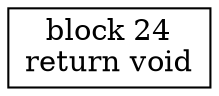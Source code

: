 digraph "Object()" {
size = "11,7.5";
codeblock_24 [ shape = box, label = "block 24\nreturn void"];
}